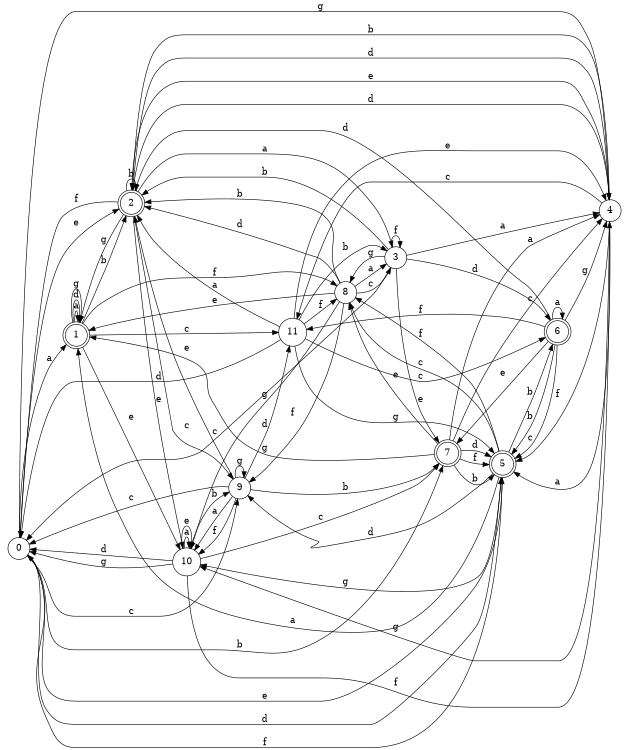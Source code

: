 digraph n10_7 {
__start0 [label="" shape="none"];

rankdir=LR;
size="8,5";

s0 [style="filled", color="black", fillcolor="white" shape="circle", label="0"];
s1 [style="rounded,filled", color="black", fillcolor="white" shape="doublecircle", label="1"];
s2 [style="rounded,filled", color="black", fillcolor="white" shape="doublecircle", label="2"];
s3 [style="filled", color="black", fillcolor="white" shape="circle", label="3"];
s4 [style="filled", color="black", fillcolor="white" shape="circle", label="4"];
s5 [style="rounded,filled", color="black", fillcolor="white" shape="doublecircle", label="5"];
s6 [style="rounded,filled", color="black", fillcolor="white" shape="doublecircle", label="6"];
s7 [style="rounded,filled", color="black", fillcolor="white" shape="doublecircle", label="7"];
s8 [style="filled", color="black", fillcolor="white" shape="circle", label="8"];
s9 [style="filled", color="black", fillcolor="white" shape="circle", label="9"];
s10 [style="filled", color="black", fillcolor="white" shape="circle", label="10"];
s11 [style="filled", color="black", fillcolor="white" shape="circle", label="11"];
s0 -> s1 [label="a"];
s0 -> s7 [label="b"];
s0 -> s9 [label="c"];
s0 -> s5 [label="d"];
s0 -> s2 [label="e"];
s0 -> s5 [label="f"];
s0 -> s4 [label="g"];
s1 -> s1 [label="a"];
s1 -> s2 [label="b"];
s1 -> s11 [label="c"];
s1 -> s1 [label="d"];
s1 -> s10 [label="e"];
s1 -> s8 [label="f"];
s1 -> s1 [label="g"];
s2 -> s3 [label="a"];
s2 -> s2 [label="b"];
s2 -> s9 [label="c"];
s2 -> s4 [label="d"];
s2 -> s10 [label="e"];
s2 -> s0 [label="f"];
s2 -> s1 [label="g"];
s3 -> s4 [label="a"];
s3 -> s2 [label="b"];
s3 -> s0 [label="c"];
s3 -> s6 [label="d"];
s3 -> s7 [label="e"];
s3 -> s3 [label="f"];
s3 -> s8 [label="g"];
s4 -> s5 [label="a"];
s4 -> s2 [label="b"];
s4 -> s11 [label="c"];
s4 -> s2 [label="d"];
s4 -> s2 [label="e"];
s4 -> s5 [label="f"];
s4 -> s10 [label="g"];
s5 -> s1 [label="a"];
s5 -> s6 [label="b"];
s5 -> s8 [label="c"];
s5 -> s9 [label="d"];
s5 -> s0 [label="e"];
s5 -> s8 [label="f"];
s5 -> s10 [label="g"];
s6 -> s6 [label="a"];
s6 -> s5 [label="b"];
s6 -> s5 [label="c"];
s6 -> s2 [label="d"];
s6 -> s7 [label="e"];
s6 -> s11 [label="f"];
s6 -> s4 [label="g"];
s7 -> s4 [label="a"];
s7 -> s5 [label="b"];
s7 -> s4 [label="c"];
s7 -> s5 [label="d"];
s7 -> s8 [label="e"];
s7 -> s5 [label="f"];
s7 -> s1 [label="g"];
s8 -> s3 [label="a"];
s8 -> s2 [label="b"];
s8 -> s3 [label="c"];
s8 -> s2 [label="d"];
s8 -> s1 [label="e"];
s8 -> s9 [label="f"];
s8 -> s10 [label="g"];
s9 -> s10 [label="a"];
s9 -> s7 [label="b"];
s9 -> s0 [label="c"];
s9 -> s11 [label="d"];
s9 -> s2 [label="e"];
s9 -> s10 [label="f"];
s9 -> s9 [label="g"];
s10 -> s10 [label="a"];
s10 -> s9 [label="b"];
s10 -> s7 [label="c"];
s10 -> s0 [label="d"];
s10 -> s10 [label="e"];
s10 -> s4 [label="f"];
s10 -> s0 [label="g"];
s11 -> s2 [label="a"];
s11 -> s3 [label="b"];
s11 -> s6 [label="c"];
s11 -> s0 [label="d"];
s11 -> s4 [label="e"];
s11 -> s8 [label="f"];
s11 -> s5 [label="g"];

}